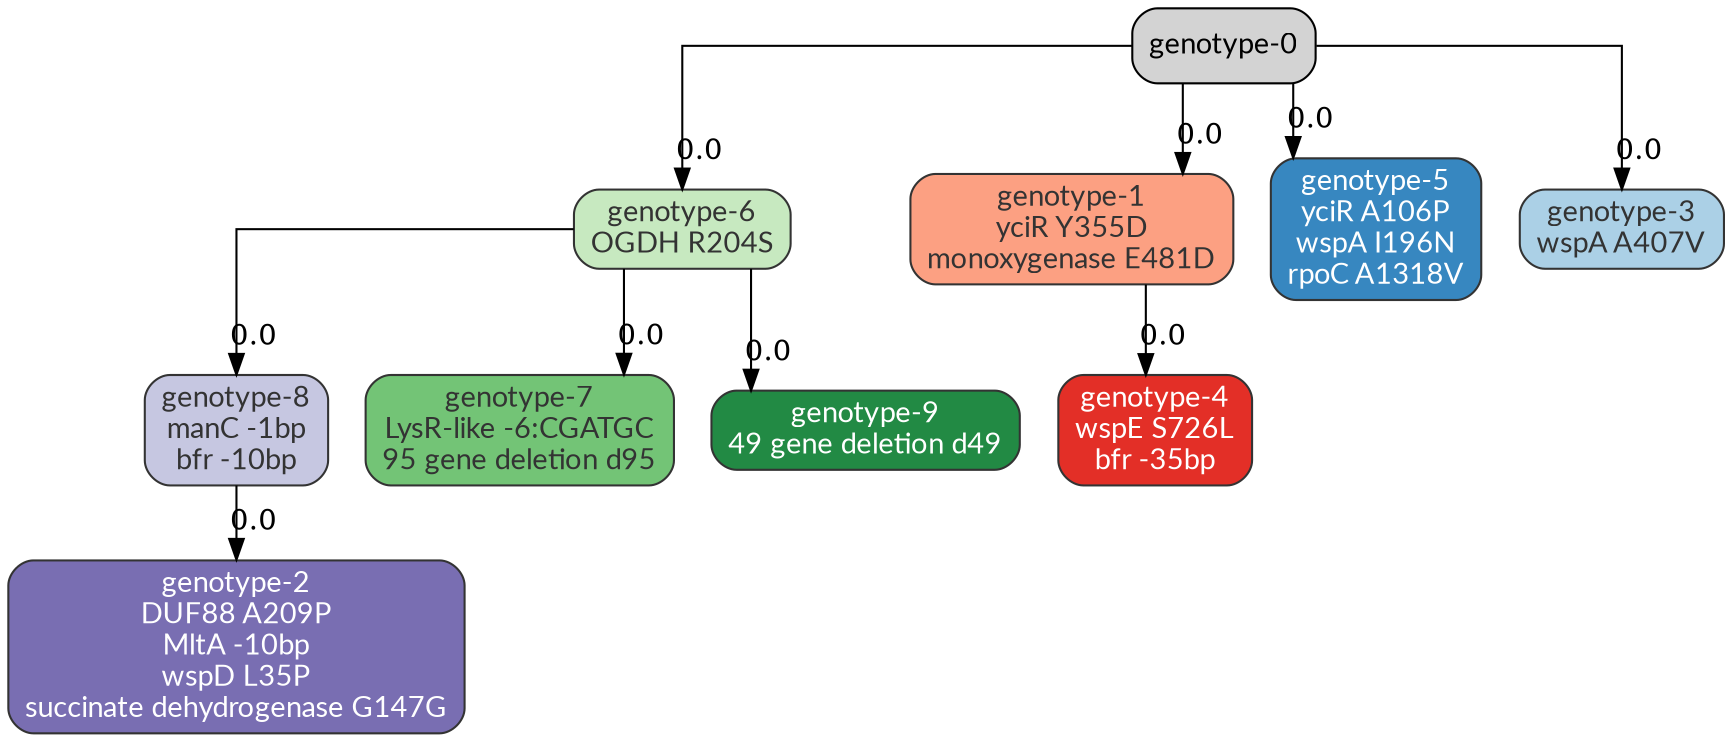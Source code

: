 strict graph "" {
	graph [orientation=90,
		splines=ortho
	];
	node [fontname=lato,
		label="\N",
		shape=box,
		style="filled,rounded"
	];
	edge [dir=forward];
	"genotype-6"	 [color="#333333",
		fillcolor="#c7e9c0",
		fontcolor="#333333",
		label="genotype-6
OGDH R204S"];
	"genotype-8"	 [color="#333333",
		fillcolor="#c6c7e1",
		fontcolor="#333333",
		label="genotype-8
manC -1bp
bfr -10bp"];
	"genotype-6" -- "genotype-8"	 [headlabel=0.0,
		labeldistance=2.0,
		tooltip=Parent];
	"genotype-7"	 [color="#333333",
		fillcolor="#73c476",
		fontcolor="#333333",
		label="genotype-7
LysR-like -6:CGATGC
95 gene deletion d95"];
	"genotype-6" -- "genotype-7"	 [headlabel=0.0,
		labeldistance=2.0,
		tooltip=Parent];
	"genotype-9"	 [color="#333333",
		fillcolor="#228a44",
		fontcolor="#FFFFFF",
		label="genotype-9
49 gene deletion d49"];
	"genotype-6" -- "genotype-9"	 [headlabel=0.0,
		labeldistance=2.0,
		tooltip=Parent];
	"genotype-2"	 [color="#333333",
		fillcolor="#796eb2",
		fontcolor="#FFFFFF",
		label="genotype-2
DUF88 A209P
MltA -10bp
wspD L35P
succinate dehydrogenase G147G"];
	"genotype-8" -- "genotype-2"	 [headlabel=0.0,
		labeldistance=2.0,
		tooltip=Parent];
	"genotype-1"	 [color="#333333",
		fillcolor="#fca082",
		fontcolor="#333333",
		label="genotype-1
yciR Y355D
monoxygenase E481D"];
	"genotype-4"	 [color="#333333",
		fillcolor="#e32f27",
		fontcolor="#FFFFFF",
		label="genotype-4
wspE S726L
bfr -35bp"];
	"genotype-1" -- "genotype-4"	 [headlabel=0.0,
		labeldistance=2.0,
		tooltip=Parent];
	"genotype-5"	 [color="#333333",
		fillcolor="#3787c0",
		fontcolor="#FFFFFF",
		label="genotype-5
yciR A106P
wspA I196N
rpoC A1318V"];
	"genotype-3"	 [color="#333333",
		fillcolor="#abd0e6",
		fontcolor="#333333",
		label="genotype-3
wspA A407V"];
	"genotype-0" -- "genotype-6"	 [headlabel=0.0,
		labeldistance=2.0,
		tooltip=Parent];
	"genotype-0" -- "genotype-1"	 [headlabel=0.0,
		labeldistance=2.0,
		tooltip=Parent];
	"genotype-0" -- "genotype-5"	 [headlabel=0.0,
		labeldistance=2.0,
		tooltip=Parent];
	"genotype-0" -- "genotype-3"	 [headlabel=0.0,
		labeldistance=2.0,
		tooltip=Parent];
}
